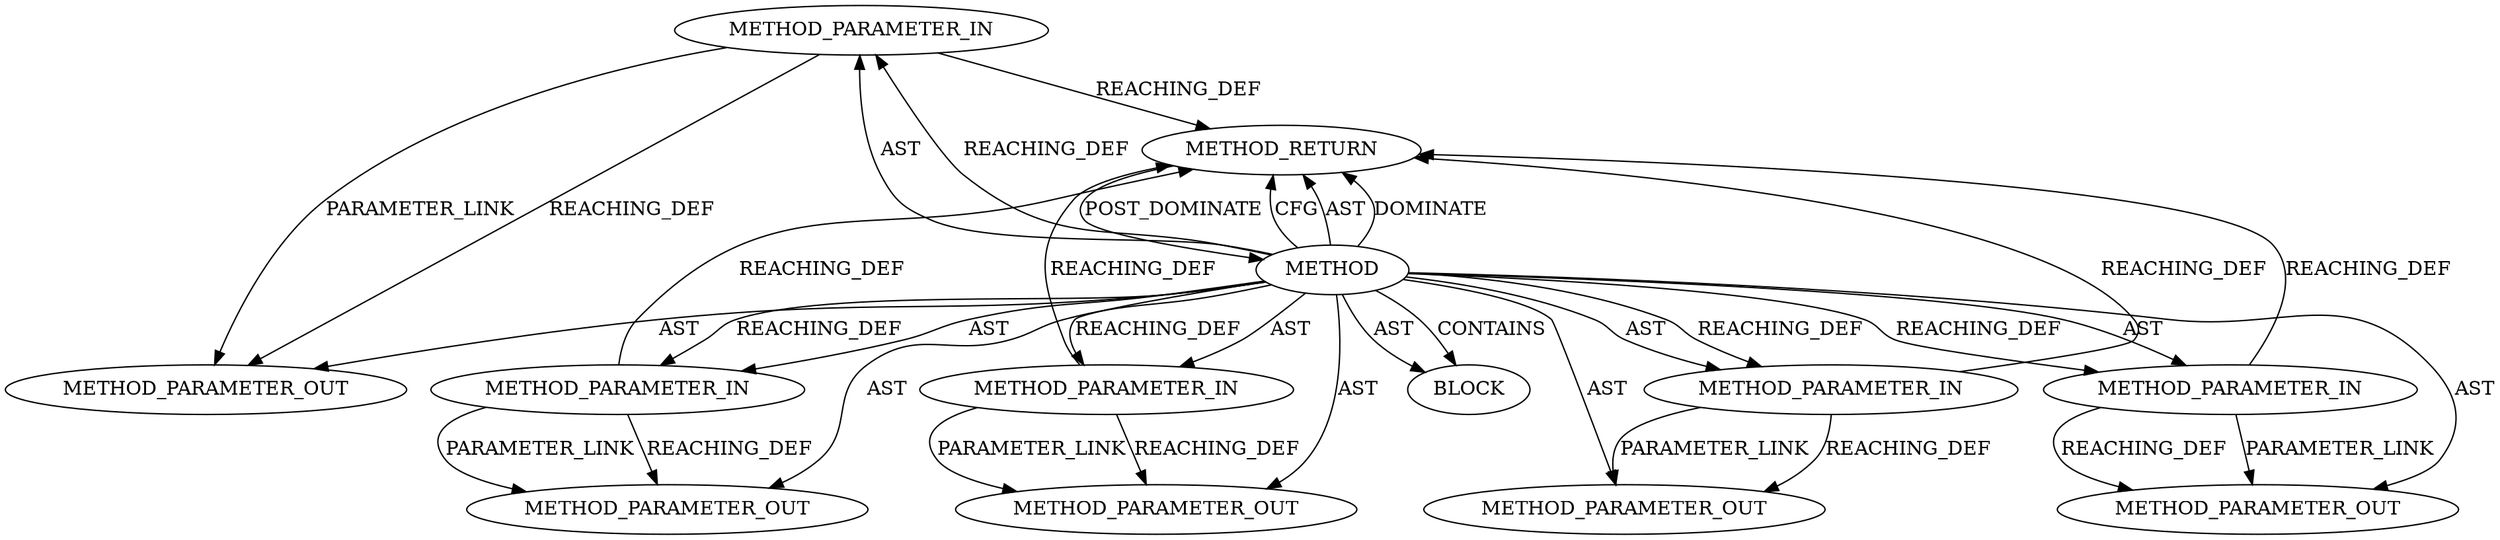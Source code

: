 digraph {
  539 [label=METHOD_PARAMETER_IN ORDER=2 CODE="struct tls_context *ctx" IS_VARIADIC=false COLUMN_NUMBER=34 LINE_NUMBER=264 TYPE_FULL_NAME="tls_context*" EVALUATION_STRATEGY="BY_VALUE" INDEX=2 NAME="ctx"]
  21248 [label=METHOD_PARAMETER_OUT ORDER=1 CODE="struct sock *sk" IS_VARIADIC=false COLUMN_NUMBER=17 LINE_NUMBER=264 TYPE_FULL_NAME="sock*" EVALUATION_STRATEGY="BY_VALUE" INDEX=1 NAME="sk"]
  21252 [label=METHOD_PARAMETER_OUT ORDER=5 CODE="int flags" IS_VARIADIC=false COLUMN_NUMBER=3 LINE_NUMBER=266 TYPE_FULL_NAME="int" EVALUATION_STRATEGY="BY_VALUE" INDEX=5 NAME="flags"]
  541 [label=METHOD_PARAMETER_IN ORDER=4 CODE="u16 first_offset" IS_VARIADIC=false COLUMN_NUMBER=27 LINE_NUMBER=265 TYPE_FULL_NAME="u16" EVALUATION_STRATEGY="BY_VALUE" INDEX=4 NAME="first_offset"]
  21249 [label=METHOD_PARAMETER_OUT ORDER=2 CODE="struct tls_context *ctx" IS_VARIADIC=false COLUMN_NUMBER=34 LINE_NUMBER=264 TYPE_FULL_NAME="tls_context*" EVALUATION_STRATEGY="BY_VALUE" INDEX=2 NAME="ctx"]
  21251 [label=METHOD_PARAMETER_OUT ORDER=4 CODE="u16 first_offset" IS_VARIADIC=false COLUMN_NUMBER=27 LINE_NUMBER=265 TYPE_FULL_NAME="u16" EVALUATION_STRATEGY="BY_VALUE" INDEX=4 NAME="first_offset"]
  21250 [label=METHOD_PARAMETER_OUT ORDER=3 CODE="struct scatterlist *sg" IS_VARIADIC=false COLUMN_NUMBER=3 LINE_NUMBER=265 TYPE_FULL_NAME="scatterlist*" EVALUATION_STRATEGY="BY_VALUE" INDEX=3 NAME="sg"]
  542 [label=METHOD_PARAMETER_IN ORDER=5 CODE="int flags" IS_VARIADIC=false COLUMN_NUMBER=3 LINE_NUMBER=266 TYPE_FULL_NAME="int" EVALUATION_STRATEGY="BY_VALUE" INDEX=5 NAME="flags"]
  538 [label=METHOD_PARAMETER_IN ORDER=1 CODE="struct sock *sk" IS_VARIADIC=false COLUMN_NUMBER=17 LINE_NUMBER=264 TYPE_FULL_NAME="sock*" EVALUATION_STRATEGY="BY_VALUE" INDEX=1 NAME="sk"]
  544 [label=METHOD_RETURN ORDER=7 CODE="RET" COLUMN_NUMBER=5 LINE_NUMBER=264 TYPE_FULL_NAME="int" EVALUATION_STRATEGY="BY_VALUE"]
  540 [label=METHOD_PARAMETER_IN ORDER=3 CODE="struct scatterlist *sg" IS_VARIADIC=false COLUMN_NUMBER=3 LINE_NUMBER=265 TYPE_FULL_NAME="scatterlist*" EVALUATION_STRATEGY="BY_VALUE" INDEX=3 NAME="sg"]
  543 [label=BLOCK ORDER=6 ARGUMENT_INDEX=-1 CODE="<empty>" TYPE_FULL_NAME="<empty>"]
  537 [label=METHOD COLUMN_NUMBER=5 LINE_NUMBER=264 COLUMN_NUMBER_END=12 IS_EXTERNAL=false SIGNATURE="int tls_push_sg (sock*,tls_context*,scatterlist*,u16,int)" NAME="tls_push_sg" AST_PARENT_TYPE="TYPE_DECL" AST_PARENT_FULL_NAME="tls.h:<global>" ORDER=71 CODE="int tls_push_sg(struct sock *sk, struct tls_context *ctx,
		struct scatterlist *sg, u16 first_offset,
		int flags);" FULL_NAME="tls_push_sg" LINE_NUMBER_END=266 FILENAME="tls.h"]
  537 -> 541 [label=REACHING_DEF VARIABLE=""]
  542 -> 21252 [label=REACHING_DEF VARIABLE="flags"]
  541 -> 21251 [label=PARAMETER_LINK ]
  537 -> 540 [label=REACHING_DEF VARIABLE=""]
  540 -> 21250 [label=REACHING_DEF VARIABLE="sg"]
  537 -> 542 [label=AST ]
  537 -> 21250 [label=AST ]
  537 -> 538 [label=REACHING_DEF VARIABLE=""]
  537 -> 544 [label=CFG ]
  539 -> 21249 [label=REACHING_DEF VARIABLE="ctx"]
  541 -> 544 [label=REACHING_DEF VARIABLE="first_offset"]
  538 -> 544 [label=REACHING_DEF VARIABLE="sk"]
  544 -> 537 [label=POST_DOMINATE ]
  537 -> 540 [label=AST ]
  541 -> 21251 [label=REACHING_DEF VARIABLE="first_offset"]
  537 -> 21251 [label=AST ]
  539 -> 544 [label=REACHING_DEF VARIABLE="ctx"]
  538 -> 21248 [label=REACHING_DEF VARIABLE="sk"]
  537 -> 544 [label=AST ]
  537 -> 542 [label=REACHING_DEF VARIABLE=""]
  537 -> 21252 [label=AST ]
  537 -> 539 [label=AST ]
  537 -> 541 [label=AST ]
  537 -> 544 [label=DOMINATE ]
  537 -> 21248 [label=AST ]
  539 -> 21249 [label=PARAMETER_LINK ]
  542 -> 544 [label=REACHING_DEF VARIABLE="flags"]
  542 -> 21252 [label=PARAMETER_LINK ]
  537 -> 543 [label=CONTAINS ]
  537 -> 21249 [label=AST ]
  537 -> 538 [label=AST ]
  540 -> 21250 [label=PARAMETER_LINK ]
  538 -> 21248 [label=PARAMETER_LINK ]
  537 -> 543 [label=AST ]
  537 -> 539 [label=REACHING_DEF VARIABLE=""]
  540 -> 544 [label=REACHING_DEF VARIABLE="sg"]
}
